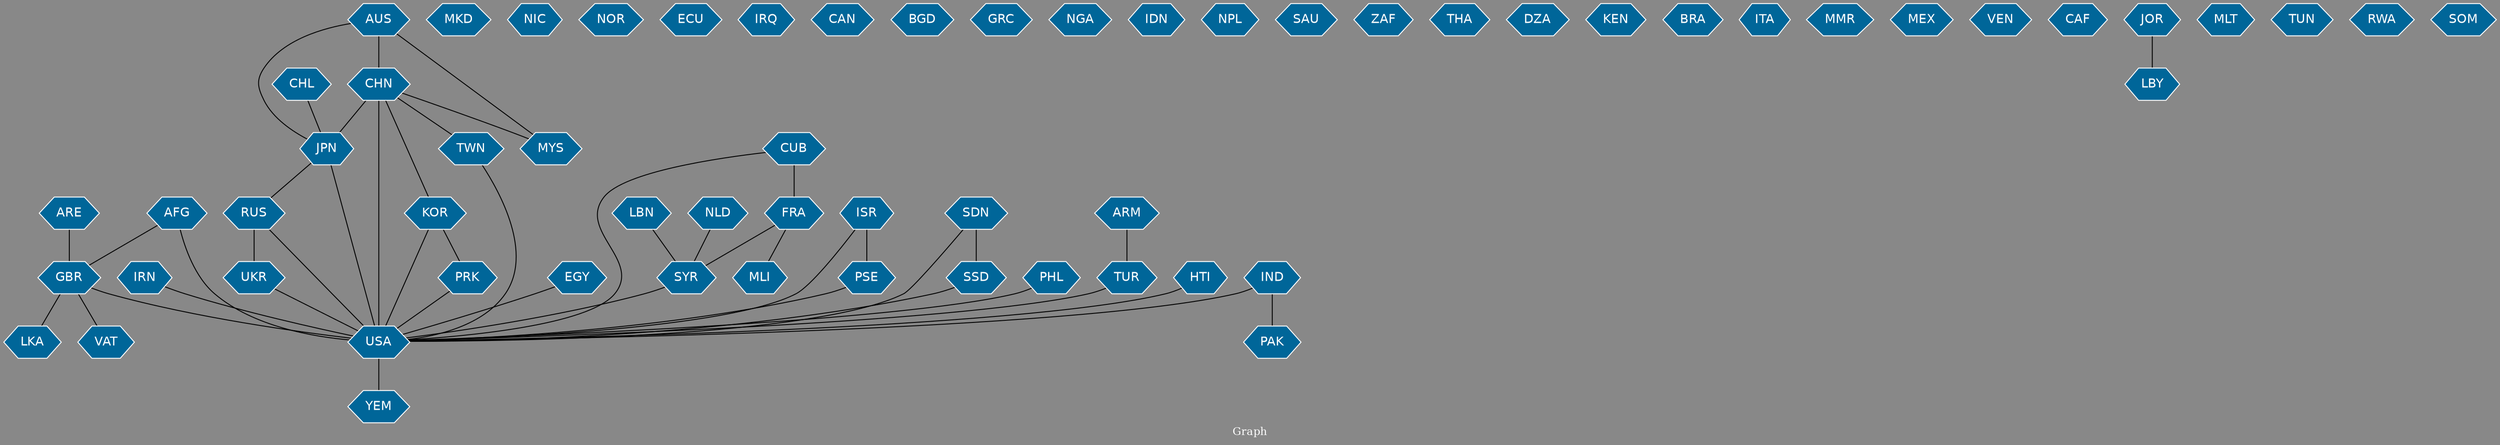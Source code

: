 // Countries together in item graph
graph {
	graph [bgcolor="#888888" fontcolor=white fontsize=12 label="Graph" outputorder=edgesfirst overlap=prism]
	node [color=white fillcolor="#006699" fontcolor=white fontname=Helvetica shape=hexagon style=filled]
	edge [arrowhead=open color=black fontcolor=white fontname=Courier fontsize=12]
		IRN [label=IRN]
		GBR [label=GBR]
		LKA [label=LKA]
		JPN [label=JPN]
		RUS [label=RUS]
		UKR [label=UKR]
		PAK [label=PAK]
		EGY [label=EGY]
		CHN [label=CHN]
		MKD [label=MKD]
		NIC [label=NIC]
		VAT [label=VAT]
		SYR [label=SYR]
		ISR [label=ISR]
		USA [label=USA]
		NOR [label=NOR]
		KOR [label=KOR]
		CUB [label=CUB]
		ECU [label=ECU]
		MYS [label=MYS]
		IRQ [label=IRQ]
		FRA [label=FRA]
		CAN [label=CAN]
		AFG [label=AFG]
		AUS [label=AUS]
		BGD [label=BGD]
		GRC [label=GRC]
		NGA [label=NGA]
		YEM [label=YEM]
		IDN [label=IDN]
		NPL [label=NPL]
		PRK [label=PRK]
		SSD [label=SSD]
		SDN [label=SDN]
		SAU [label=SAU]
		IND [label=IND]
		PHL [label=PHL]
		ZAF [label=ZAF]
		THA [label=THA]
		DZA [label=DZA]
		KEN [label=KEN]
		TUR [label=TUR]
		BRA [label=BRA]
		ITA [label=ITA]
		MMR [label=MMR]
		MEX [label=MEX]
		CHL [label=CHL]
		TWN [label=TWN]
		VEN [label=VEN]
		CAF [label=CAF]
		LBN [label=LBN]
		PSE [label=PSE]
		ARE [label=ARE]
		NLD [label=NLD]
		LBY [label=LBY]
		MLT [label=MLT]
		TUN [label=TUN]
		RWA [label=RWA]
		ARM [label=ARM]
		JOR [label=JOR]
		HTI [label=HTI]
		MLI [label=MLI]
		SOM [label=SOM]
			ARE -- GBR [weight=1]
			AUS -- CHN [weight=1]
			SYR -- USA [weight=1]
			KOR -- PRK [weight=1]
			ISR -- PSE [weight=5]
			IND -- PAK [weight=1]
			CUB -- FRA [weight=2]
			KOR -- USA [weight=2]
			CHN -- USA [weight=7]
			IND -- USA [weight=1]
			PHL -- USA [weight=2]
			ARM -- TUR [weight=1]
			TWN -- USA [weight=1]
			HTI -- USA [weight=1]
			CHN -- TWN [weight=1]
			AFG -- GBR [weight=1]
			JOR -- LBY [weight=1]
			NLD -- SYR [weight=1]
			JPN -- USA [weight=2]
			AFG -- USA [weight=2]
			GBR -- USA [weight=2]
			EGY -- USA [weight=1]
			SSD -- USA [weight=1]
			CHN -- JPN [weight=5]
			RUS -- USA [weight=8]
			JPN -- RUS [weight=1]
			UKR -- USA [weight=4]
			RUS -- UKR [weight=25]
			PSE -- USA [weight=3]
			IRN -- USA [weight=6]
			CUB -- USA [weight=1]
			LBN -- SYR [weight=1]
			ISR -- USA [weight=5]
			SDN -- SSD [weight=7]
			USA -- YEM [weight=1]
			CHN -- MYS [weight=2]
			AUS -- JPN [weight=1]
			CHL -- JPN [weight=2]
			TUR -- USA [weight=1]
			FRA -- MLI [weight=1]
			GBR -- VAT [weight=1]
			PRK -- USA [weight=4]
			CHN -- KOR [weight=1]
			FRA -- SYR [weight=1]
			GBR -- LKA [weight=1]
			SDN -- USA [weight=1]
			AUS -- MYS [weight=1]
}